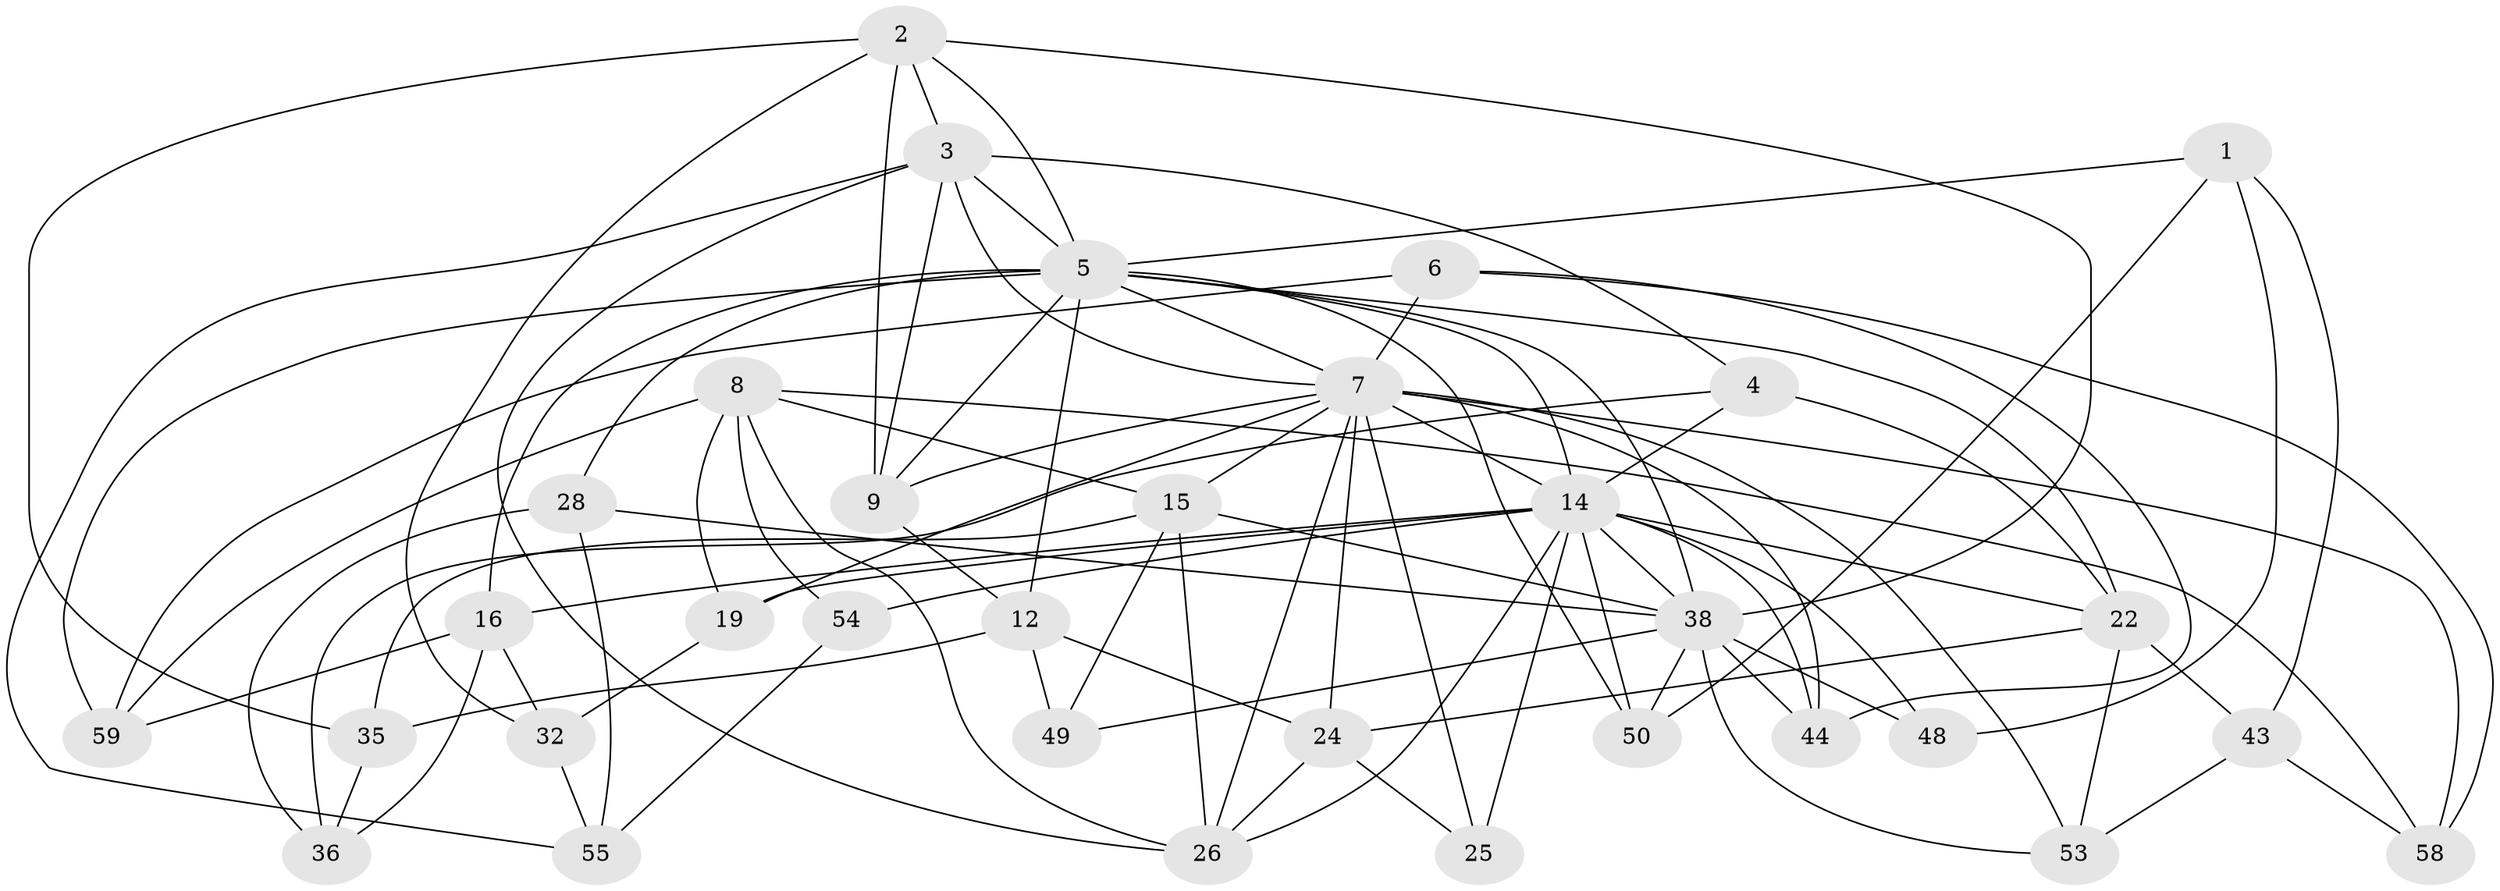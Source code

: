 // original degree distribution, {4: 1.0}
// Generated by graph-tools (version 1.1) at 2025/16/03/09/25 04:16:17]
// undirected, 33 vertices, 89 edges
graph export_dot {
graph [start="1"]
  node [color=gray90,style=filled];
  1;
  2 [super="+20"];
  3 [super="+66+17"];
  4;
  5 [super="+45+23+33"];
  6;
  7 [super="+29+10"];
  8 [super="+47+51"];
  9 [super="+11"];
  12 [super="+63"];
  14 [super="+42+21"];
  15 [super="+37"];
  16 [super="+60"];
  19;
  22 [super="+39"];
  24 [super="+34"];
  25;
  26 [super="+30+40"];
  28;
  32;
  35;
  36;
  38 [super="+56+41+52"];
  43;
  44;
  48;
  49;
  50;
  53;
  54;
  55;
  58;
  59;
  1 -- 50;
  1 -- 48;
  1 -- 43;
  1 -- 5;
  2 -- 35;
  2 -- 32;
  2 -- 9;
  2 -- 3;
  2 -- 5;
  2 -- 38;
  3 -- 5;
  3 -- 9 [weight=2];
  3 -- 26;
  3 -- 4;
  3 -- 55;
  3 -- 7;
  4 -- 36;
  4 -- 22;
  4 -- 14;
  5 -- 9;
  5 -- 50;
  5 -- 14;
  5 -- 16 [weight=2];
  5 -- 22;
  5 -- 59;
  5 -- 12;
  5 -- 28;
  5 -- 7;
  5 -- 38;
  6 -- 44;
  6 -- 58;
  6 -- 59;
  6 -- 7;
  7 -- 15;
  7 -- 53;
  7 -- 19;
  7 -- 24;
  7 -- 26;
  7 -- 9;
  7 -- 44;
  7 -- 25 [weight=2];
  7 -- 58;
  7 -- 14;
  8 -- 59;
  8 -- 58;
  8 -- 54 [weight=2];
  8 -- 15;
  8 -- 26 [weight=2];
  8 -- 19;
  9 -- 12;
  12 -- 35;
  12 -- 49 [weight=2];
  12 -- 24;
  14 -- 19;
  14 -- 44;
  14 -- 38;
  14 -- 16;
  14 -- 48 [weight=2];
  14 -- 50;
  14 -- 54;
  14 -- 22;
  14 -- 25;
  14 -- 26;
  15 -- 35;
  15 -- 49;
  15 -- 26;
  15 -- 38;
  16 -- 59;
  16 -- 32;
  16 -- 36;
  19 -- 32;
  22 -- 53;
  22 -- 24;
  22 -- 43;
  24 -- 26 [weight=2];
  24 -- 25;
  28 -- 55;
  28 -- 36;
  28 -- 38;
  32 -- 55;
  35 -- 36;
  38 -- 48;
  38 -- 49;
  38 -- 50;
  38 -- 53;
  38 -- 44;
  43 -- 58;
  43 -- 53;
  54 -- 55;
}
